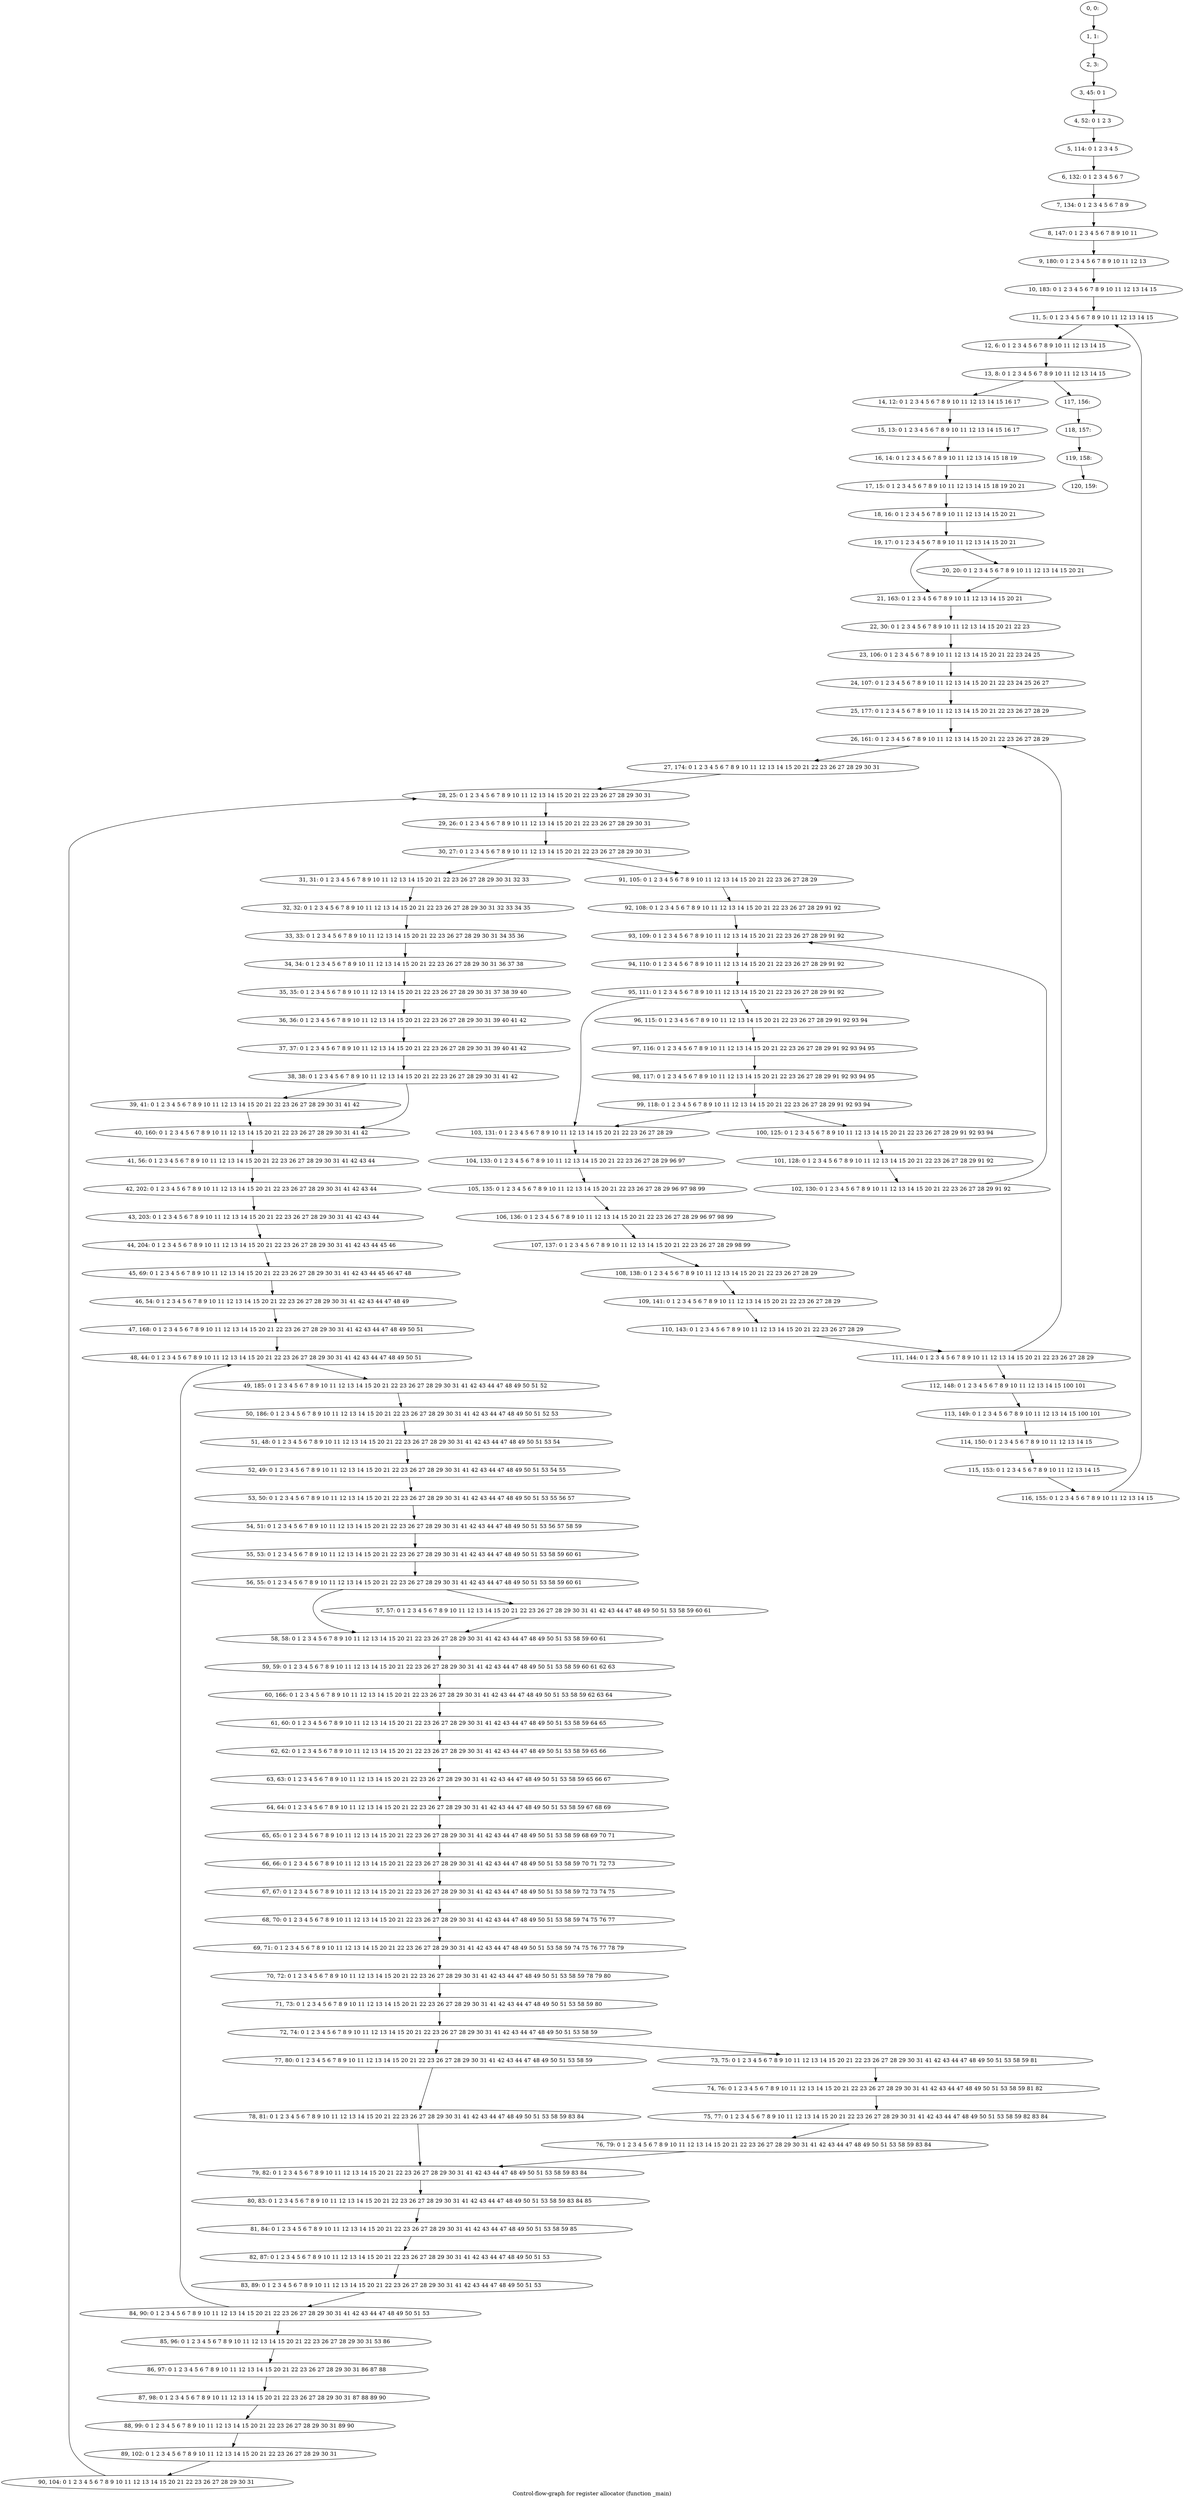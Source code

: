 digraph G {
graph [label="Control-flow-graph for register allocator (function _main)"]
0[label="0, 0: "];
1[label="1, 1: "];
2[label="2, 3: "];
3[label="3, 45: 0 1 "];
4[label="4, 52: 0 1 2 3 "];
5[label="5, 114: 0 1 2 3 4 5 "];
6[label="6, 132: 0 1 2 3 4 5 6 7 "];
7[label="7, 134: 0 1 2 3 4 5 6 7 8 9 "];
8[label="8, 147: 0 1 2 3 4 5 6 7 8 9 10 11 "];
9[label="9, 180: 0 1 2 3 4 5 6 7 8 9 10 11 12 13 "];
10[label="10, 183: 0 1 2 3 4 5 6 7 8 9 10 11 12 13 14 15 "];
11[label="11, 5: 0 1 2 3 4 5 6 7 8 9 10 11 12 13 14 15 "];
12[label="12, 6: 0 1 2 3 4 5 6 7 8 9 10 11 12 13 14 15 "];
13[label="13, 8: 0 1 2 3 4 5 6 7 8 9 10 11 12 13 14 15 "];
14[label="14, 12: 0 1 2 3 4 5 6 7 8 9 10 11 12 13 14 15 16 17 "];
15[label="15, 13: 0 1 2 3 4 5 6 7 8 9 10 11 12 13 14 15 16 17 "];
16[label="16, 14: 0 1 2 3 4 5 6 7 8 9 10 11 12 13 14 15 18 19 "];
17[label="17, 15: 0 1 2 3 4 5 6 7 8 9 10 11 12 13 14 15 18 19 20 21 "];
18[label="18, 16: 0 1 2 3 4 5 6 7 8 9 10 11 12 13 14 15 20 21 "];
19[label="19, 17: 0 1 2 3 4 5 6 7 8 9 10 11 12 13 14 15 20 21 "];
20[label="20, 20: 0 1 2 3 4 5 6 7 8 9 10 11 12 13 14 15 20 21 "];
21[label="21, 163: 0 1 2 3 4 5 6 7 8 9 10 11 12 13 14 15 20 21 "];
22[label="22, 30: 0 1 2 3 4 5 6 7 8 9 10 11 12 13 14 15 20 21 22 23 "];
23[label="23, 106: 0 1 2 3 4 5 6 7 8 9 10 11 12 13 14 15 20 21 22 23 24 25 "];
24[label="24, 107: 0 1 2 3 4 5 6 7 8 9 10 11 12 13 14 15 20 21 22 23 24 25 26 27 "];
25[label="25, 177: 0 1 2 3 4 5 6 7 8 9 10 11 12 13 14 15 20 21 22 23 26 27 28 29 "];
26[label="26, 161: 0 1 2 3 4 5 6 7 8 9 10 11 12 13 14 15 20 21 22 23 26 27 28 29 "];
27[label="27, 174: 0 1 2 3 4 5 6 7 8 9 10 11 12 13 14 15 20 21 22 23 26 27 28 29 30 31 "];
28[label="28, 25: 0 1 2 3 4 5 6 7 8 9 10 11 12 13 14 15 20 21 22 23 26 27 28 29 30 31 "];
29[label="29, 26: 0 1 2 3 4 5 6 7 8 9 10 11 12 13 14 15 20 21 22 23 26 27 28 29 30 31 "];
30[label="30, 27: 0 1 2 3 4 5 6 7 8 9 10 11 12 13 14 15 20 21 22 23 26 27 28 29 30 31 "];
31[label="31, 31: 0 1 2 3 4 5 6 7 8 9 10 11 12 13 14 15 20 21 22 23 26 27 28 29 30 31 32 33 "];
32[label="32, 32: 0 1 2 3 4 5 6 7 8 9 10 11 12 13 14 15 20 21 22 23 26 27 28 29 30 31 32 33 34 35 "];
33[label="33, 33: 0 1 2 3 4 5 6 7 8 9 10 11 12 13 14 15 20 21 22 23 26 27 28 29 30 31 34 35 36 "];
34[label="34, 34: 0 1 2 3 4 5 6 7 8 9 10 11 12 13 14 15 20 21 22 23 26 27 28 29 30 31 36 37 38 "];
35[label="35, 35: 0 1 2 3 4 5 6 7 8 9 10 11 12 13 14 15 20 21 22 23 26 27 28 29 30 31 37 38 39 40 "];
36[label="36, 36: 0 1 2 3 4 5 6 7 8 9 10 11 12 13 14 15 20 21 22 23 26 27 28 29 30 31 39 40 41 42 "];
37[label="37, 37: 0 1 2 3 4 5 6 7 8 9 10 11 12 13 14 15 20 21 22 23 26 27 28 29 30 31 39 40 41 42 "];
38[label="38, 38: 0 1 2 3 4 5 6 7 8 9 10 11 12 13 14 15 20 21 22 23 26 27 28 29 30 31 41 42 "];
39[label="39, 41: 0 1 2 3 4 5 6 7 8 9 10 11 12 13 14 15 20 21 22 23 26 27 28 29 30 31 41 42 "];
40[label="40, 160: 0 1 2 3 4 5 6 7 8 9 10 11 12 13 14 15 20 21 22 23 26 27 28 29 30 31 41 42 "];
41[label="41, 56: 0 1 2 3 4 5 6 7 8 9 10 11 12 13 14 15 20 21 22 23 26 27 28 29 30 31 41 42 43 44 "];
42[label="42, 202: 0 1 2 3 4 5 6 7 8 9 10 11 12 13 14 15 20 21 22 23 26 27 28 29 30 31 41 42 43 44 "];
43[label="43, 203: 0 1 2 3 4 5 6 7 8 9 10 11 12 13 14 15 20 21 22 23 26 27 28 29 30 31 41 42 43 44 "];
44[label="44, 204: 0 1 2 3 4 5 6 7 8 9 10 11 12 13 14 15 20 21 22 23 26 27 28 29 30 31 41 42 43 44 45 46 "];
45[label="45, 69: 0 1 2 3 4 5 6 7 8 9 10 11 12 13 14 15 20 21 22 23 26 27 28 29 30 31 41 42 43 44 45 46 47 48 "];
46[label="46, 54: 0 1 2 3 4 5 6 7 8 9 10 11 12 13 14 15 20 21 22 23 26 27 28 29 30 31 41 42 43 44 47 48 49 "];
47[label="47, 168: 0 1 2 3 4 5 6 7 8 9 10 11 12 13 14 15 20 21 22 23 26 27 28 29 30 31 41 42 43 44 47 48 49 50 51 "];
48[label="48, 44: 0 1 2 3 4 5 6 7 8 9 10 11 12 13 14 15 20 21 22 23 26 27 28 29 30 31 41 42 43 44 47 48 49 50 51 "];
49[label="49, 185: 0 1 2 3 4 5 6 7 8 9 10 11 12 13 14 15 20 21 22 23 26 27 28 29 30 31 41 42 43 44 47 48 49 50 51 52 "];
50[label="50, 186: 0 1 2 3 4 5 6 7 8 9 10 11 12 13 14 15 20 21 22 23 26 27 28 29 30 31 41 42 43 44 47 48 49 50 51 52 53 "];
51[label="51, 48: 0 1 2 3 4 5 6 7 8 9 10 11 12 13 14 15 20 21 22 23 26 27 28 29 30 31 41 42 43 44 47 48 49 50 51 53 54 "];
52[label="52, 49: 0 1 2 3 4 5 6 7 8 9 10 11 12 13 14 15 20 21 22 23 26 27 28 29 30 31 41 42 43 44 47 48 49 50 51 53 54 55 "];
53[label="53, 50: 0 1 2 3 4 5 6 7 8 9 10 11 12 13 14 15 20 21 22 23 26 27 28 29 30 31 41 42 43 44 47 48 49 50 51 53 55 56 57 "];
54[label="54, 51: 0 1 2 3 4 5 6 7 8 9 10 11 12 13 14 15 20 21 22 23 26 27 28 29 30 31 41 42 43 44 47 48 49 50 51 53 56 57 58 59 "];
55[label="55, 53: 0 1 2 3 4 5 6 7 8 9 10 11 12 13 14 15 20 21 22 23 26 27 28 29 30 31 41 42 43 44 47 48 49 50 51 53 58 59 60 61 "];
56[label="56, 55: 0 1 2 3 4 5 6 7 8 9 10 11 12 13 14 15 20 21 22 23 26 27 28 29 30 31 41 42 43 44 47 48 49 50 51 53 58 59 60 61 "];
57[label="57, 57: 0 1 2 3 4 5 6 7 8 9 10 11 12 13 14 15 20 21 22 23 26 27 28 29 30 31 41 42 43 44 47 48 49 50 51 53 58 59 60 61 "];
58[label="58, 58: 0 1 2 3 4 5 6 7 8 9 10 11 12 13 14 15 20 21 22 23 26 27 28 29 30 31 41 42 43 44 47 48 49 50 51 53 58 59 60 61 "];
59[label="59, 59: 0 1 2 3 4 5 6 7 8 9 10 11 12 13 14 15 20 21 22 23 26 27 28 29 30 31 41 42 43 44 47 48 49 50 51 53 58 59 60 61 62 63 "];
60[label="60, 166: 0 1 2 3 4 5 6 7 8 9 10 11 12 13 14 15 20 21 22 23 26 27 28 29 30 31 41 42 43 44 47 48 49 50 51 53 58 59 62 63 64 "];
61[label="61, 60: 0 1 2 3 4 5 6 7 8 9 10 11 12 13 14 15 20 21 22 23 26 27 28 29 30 31 41 42 43 44 47 48 49 50 51 53 58 59 64 65 "];
62[label="62, 62: 0 1 2 3 4 5 6 7 8 9 10 11 12 13 14 15 20 21 22 23 26 27 28 29 30 31 41 42 43 44 47 48 49 50 51 53 58 59 65 66 "];
63[label="63, 63: 0 1 2 3 4 5 6 7 8 9 10 11 12 13 14 15 20 21 22 23 26 27 28 29 30 31 41 42 43 44 47 48 49 50 51 53 58 59 65 66 67 "];
64[label="64, 64: 0 1 2 3 4 5 6 7 8 9 10 11 12 13 14 15 20 21 22 23 26 27 28 29 30 31 41 42 43 44 47 48 49 50 51 53 58 59 67 68 69 "];
65[label="65, 65: 0 1 2 3 4 5 6 7 8 9 10 11 12 13 14 15 20 21 22 23 26 27 28 29 30 31 41 42 43 44 47 48 49 50 51 53 58 59 68 69 70 71 "];
66[label="66, 66: 0 1 2 3 4 5 6 7 8 9 10 11 12 13 14 15 20 21 22 23 26 27 28 29 30 31 41 42 43 44 47 48 49 50 51 53 58 59 70 71 72 73 "];
67[label="67, 67: 0 1 2 3 4 5 6 7 8 9 10 11 12 13 14 15 20 21 22 23 26 27 28 29 30 31 41 42 43 44 47 48 49 50 51 53 58 59 72 73 74 75 "];
68[label="68, 70: 0 1 2 3 4 5 6 7 8 9 10 11 12 13 14 15 20 21 22 23 26 27 28 29 30 31 41 42 43 44 47 48 49 50 51 53 58 59 74 75 76 77 "];
69[label="69, 71: 0 1 2 3 4 5 6 7 8 9 10 11 12 13 14 15 20 21 22 23 26 27 28 29 30 31 41 42 43 44 47 48 49 50 51 53 58 59 74 75 76 77 78 79 "];
70[label="70, 72: 0 1 2 3 4 5 6 7 8 9 10 11 12 13 14 15 20 21 22 23 26 27 28 29 30 31 41 42 43 44 47 48 49 50 51 53 58 59 78 79 80 "];
71[label="71, 73: 0 1 2 3 4 5 6 7 8 9 10 11 12 13 14 15 20 21 22 23 26 27 28 29 30 31 41 42 43 44 47 48 49 50 51 53 58 59 80 "];
72[label="72, 74: 0 1 2 3 4 5 6 7 8 9 10 11 12 13 14 15 20 21 22 23 26 27 28 29 30 31 41 42 43 44 47 48 49 50 51 53 58 59 "];
73[label="73, 75: 0 1 2 3 4 5 6 7 8 9 10 11 12 13 14 15 20 21 22 23 26 27 28 29 30 31 41 42 43 44 47 48 49 50 51 53 58 59 81 "];
74[label="74, 76: 0 1 2 3 4 5 6 7 8 9 10 11 12 13 14 15 20 21 22 23 26 27 28 29 30 31 41 42 43 44 47 48 49 50 51 53 58 59 81 82 "];
75[label="75, 77: 0 1 2 3 4 5 6 7 8 9 10 11 12 13 14 15 20 21 22 23 26 27 28 29 30 31 41 42 43 44 47 48 49 50 51 53 58 59 82 83 84 "];
76[label="76, 79: 0 1 2 3 4 5 6 7 8 9 10 11 12 13 14 15 20 21 22 23 26 27 28 29 30 31 41 42 43 44 47 48 49 50 51 53 58 59 83 84 "];
77[label="77, 80: 0 1 2 3 4 5 6 7 8 9 10 11 12 13 14 15 20 21 22 23 26 27 28 29 30 31 41 42 43 44 47 48 49 50 51 53 58 59 "];
78[label="78, 81: 0 1 2 3 4 5 6 7 8 9 10 11 12 13 14 15 20 21 22 23 26 27 28 29 30 31 41 42 43 44 47 48 49 50 51 53 58 59 83 84 "];
79[label="79, 82: 0 1 2 3 4 5 6 7 8 9 10 11 12 13 14 15 20 21 22 23 26 27 28 29 30 31 41 42 43 44 47 48 49 50 51 53 58 59 83 84 "];
80[label="80, 83: 0 1 2 3 4 5 6 7 8 9 10 11 12 13 14 15 20 21 22 23 26 27 28 29 30 31 41 42 43 44 47 48 49 50 51 53 58 59 83 84 85 "];
81[label="81, 84: 0 1 2 3 4 5 6 7 8 9 10 11 12 13 14 15 20 21 22 23 26 27 28 29 30 31 41 42 43 44 47 48 49 50 51 53 58 59 85 "];
82[label="82, 87: 0 1 2 3 4 5 6 7 8 9 10 11 12 13 14 15 20 21 22 23 26 27 28 29 30 31 41 42 43 44 47 48 49 50 51 53 "];
83[label="83, 89: 0 1 2 3 4 5 6 7 8 9 10 11 12 13 14 15 20 21 22 23 26 27 28 29 30 31 41 42 43 44 47 48 49 50 51 53 "];
84[label="84, 90: 0 1 2 3 4 5 6 7 8 9 10 11 12 13 14 15 20 21 22 23 26 27 28 29 30 31 41 42 43 44 47 48 49 50 51 53 "];
85[label="85, 96: 0 1 2 3 4 5 6 7 8 9 10 11 12 13 14 15 20 21 22 23 26 27 28 29 30 31 53 86 "];
86[label="86, 97: 0 1 2 3 4 5 6 7 8 9 10 11 12 13 14 15 20 21 22 23 26 27 28 29 30 31 86 87 88 "];
87[label="87, 98: 0 1 2 3 4 5 6 7 8 9 10 11 12 13 14 15 20 21 22 23 26 27 28 29 30 31 87 88 89 90 "];
88[label="88, 99: 0 1 2 3 4 5 6 7 8 9 10 11 12 13 14 15 20 21 22 23 26 27 28 29 30 31 89 90 "];
89[label="89, 102: 0 1 2 3 4 5 6 7 8 9 10 11 12 13 14 15 20 21 22 23 26 27 28 29 30 31 "];
90[label="90, 104: 0 1 2 3 4 5 6 7 8 9 10 11 12 13 14 15 20 21 22 23 26 27 28 29 30 31 "];
91[label="91, 105: 0 1 2 3 4 5 6 7 8 9 10 11 12 13 14 15 20 21 22 23 26 27 28 29 "];
92[label="92, 108: 0 1 2 3 4 5 6 7 8 9 10 11 12 13 14 15 20 21 22 23 26 27 28 29 91 92 "];
93[label="93, 109: 0 1 2 3 4 5 6 7 8 9 10 11 12 13 14 15 20 21 22 23 26 27 28 29 91 92 "];
94[label="94, 110: 0 1 2 3 4 5 6 7 8 9 10 11 12 13 14 15 20 21 22 23 26 27 28 29 91 92 "];
95[label="95, 111: 0 1 2 3 4 5 6 7 8 9 10 11 12 13 14 15 20 21 22 23 26 27 28 29 91 92 "];
96[label="96, 115: 0 1 2 3 4 5 6 7 8 9 10 11 12 13 14 15 20 21 22 23 26 27 28 29 91 92 93 94 "];
97[label="97, 116: 0 1 2 3 4 5 6 7 8 9 10 11 12 13 14 15 20 21 22 23 26 27 28 29 91 92 93 94 95 "];
98[label="98, 117: 0 1 2 3 4 5 6 7 8 9 10 11 12 13 14 15 20 21 22 23 26 27 28 29 91 92 93 94 95 "];
99[label="99, 118: 0 1 2 3 4 5 6 7 8 9 10 11 12 13 14 15 20 21 22 23 26 27 28 29 91 92 93 94 "];
100[label="100, 125: 0 1 2 3 4 5 6 7 8 9 10 11 12 13 14 15 20 21 22 23 26 27 28 29 91 92 93 94 "];
101[label="101, 128: 0 1 2 3 4 5 6 7 8 9 10 11 12 13 14 15 20 21 22 23 26 27 28 29 91 92 "];
102[label="102, 130: 0 1 2 3 4 5 6 7 8 9 10 11 12 13 14 15 20 21 22 23 26 27 28 29 91 92 "];
103[label="103, 131: 0 1 2 3 4 5 6 7 8 9 10 11 12 13 14 15 20 21 22 23 26 27 28 29 "];
104[label="104, 133: 0 1 2 3 4 5 6 7 8 9 10 11 12 13 14 15 20 21 22 23 26 27 28 29 96 97 "];
105[label="105, 135: 0 1 2 3 4 5 6 7 8 9 10 11 12 13 14 15 20 21 22 23 26 27 28 29 96 97 98 99 "];
106[label="106, 136: 0 1 2 3 4 5 6 7 8 9 10 11 12 13 14 15 20 21 22 23 26 27 28 29 96 97 98 99 "];
107[label="107, 137: 0 1 2 3 4 5 6 7 8 9 10 11 12 13 14 15 20 21 22 23 26 27 28 29 98 99 "];
108[label="108, 138: 0 1 2 3 4 5 6 7 8 9 10 11 12 13 14 15 20 21 22 23 26 27 28 29 "];
109[label="109, 141: 0 1 2 3 4 5 6 7 8 9 10 11 12 13 14 15 20 21 22 23 26 27 28 29 "];
110[label="110, 143: 0 1 2 3 4 5 6 7 8 9 10 11 12 13 14 15 20 21 22 23 26 27 28 29 "];
111[label="111, 144: 0 1 2 3 4 5 6 7 8 9 10 11 12 13 14 15 20 21 22 23 26 27 28 29 "];
112[label="112, 148: 0 1 2 3 4 5 6 7 8 9 10 11 12 13 14 15 100 101 "];
113[label="113, 149: 0 1 2 3 4 5 6 7 8 9 10 11 12 13 14 15 100 101 "];
114[label="114, 150: 0 1 2 3 4 5 6 7 8 9 10 11 12 13 14 15 "];
115[label="115, 153: 0 1 2 3 4 5 6 7 8 9 10 11 12 13 14 15 "];
116[label="116, 155: 0 1 2 3 4 5 6 7 8 9 10 11 12 13 14 15 "];
117[label="117, 156: "];
118[label="118, 157: "];
119[label="119, 158: "];
120[label="120, 159: "];
0->1 ;
1->2 ;
2->3 ;
3->4 ;
4->5 ;
5->6 ;
6->7 ;
7->8 ;
8->9 ;
9->10 ;
10->11 ;
11->12 ;
12->13 ;
13->14 ;
13->117 ;
14->15 ;
15->16 ;
16->17 ;
17->18 ;
18->19 ;
19->20 ;
19->21 ;
20->21 ;
21->22 ;
22->23 ;
23->24 ;
24->25 ;
25->26 ;
26->27 ;
27->28 ;
28->29 ;
29->30 ;
30->31 ;
30->91 ;
31->32 ;
32->33 ;
33->34 ;
34->35 ;
35->36 ;
36->37 ;
37->38 ;
38->39 ;
38->40 ;
39->40 ;
40->41 ;
41->42 ;
42->43 ;
43->44 ;
44->45 ;
45->46 ;
46->47 ;
47->48 ;
48->49 ;
49->50 ;
50->51 ;
51->52 ;
52->53 ;
53->54 ;
54->55 ;
55->56 ;
56->57 ;
56->58 ;
57->58 ;
58->59 ;
59->60 ;
60->61 ;
61->62 ;
62->63 ;
63->64 ;
64->65 ;
65->66 ;
66->67 ;
67->68 ;
68->69 ;
69->70 ;
70->71 ;
71->72 ;
72->73 ;
72->77 ;
73->74 ;
74->75 ;
75->76 ;
76->79 ;
77->78 ;
78->79 ;
79->80 ;
80->81 ;
81->82 ;
82->83 ;
83->84 ;
84->85 ;
84->48 ;
85->86 ;
86->87 ;
87->88 ;
88->89 ;
89->90 ;
90->28 ;
91->92 ;
92->93 ;
93->94 ;
94->95 ;
95->96 ;
95->103 ;
96->97 ;
97->98 ;
98->99 ;
99->100 ;
99->103 ;
100->101 ;
101->102 ;
102->93 ;
103->104 ;
104->105 ;
105->106 ;
106->107 ;
107->108 ;
108->109 ;
109->110 ;
110->111 ;
111->112 ;
111->26 ;
112->113 ;
113->114 ;
114->115 ;
115->116 ;
116->11 ;
117->118 ;
118->119 ;
119->120 ;
}
